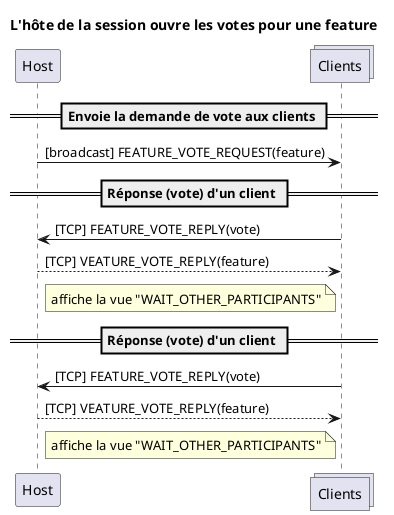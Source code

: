 @startuml

title L'hôte de la session ouvre les votes pour une feature

participant Host
collections Clients

== Envoie la demande de vote aux clients ==
Host->Clients: [broadcast] FEATURE_VOTE_REQUEST(feature)

== Réponse (vote) d'un client ==
Clients->Host: [TCP] FEATURE_VOTE_REPLY(vote)
Host-->Clients: [TCP] VEATURE_VOTE_REPLY(feature)
note left Clients: affiche la vue "WAIT_OTHER_PARTICIPANTS"

== Réponse (vote) d'un client ==
Clients->Host: [TCP] FEATURE_VOTE_REPLY(vote)
Host-->Clients: [TCP] VEATURE_VOTE_REPLY(feature)
note left Clients: affiche la vue "WAIT_OTHER_PARTICIPANTS"
@enduml